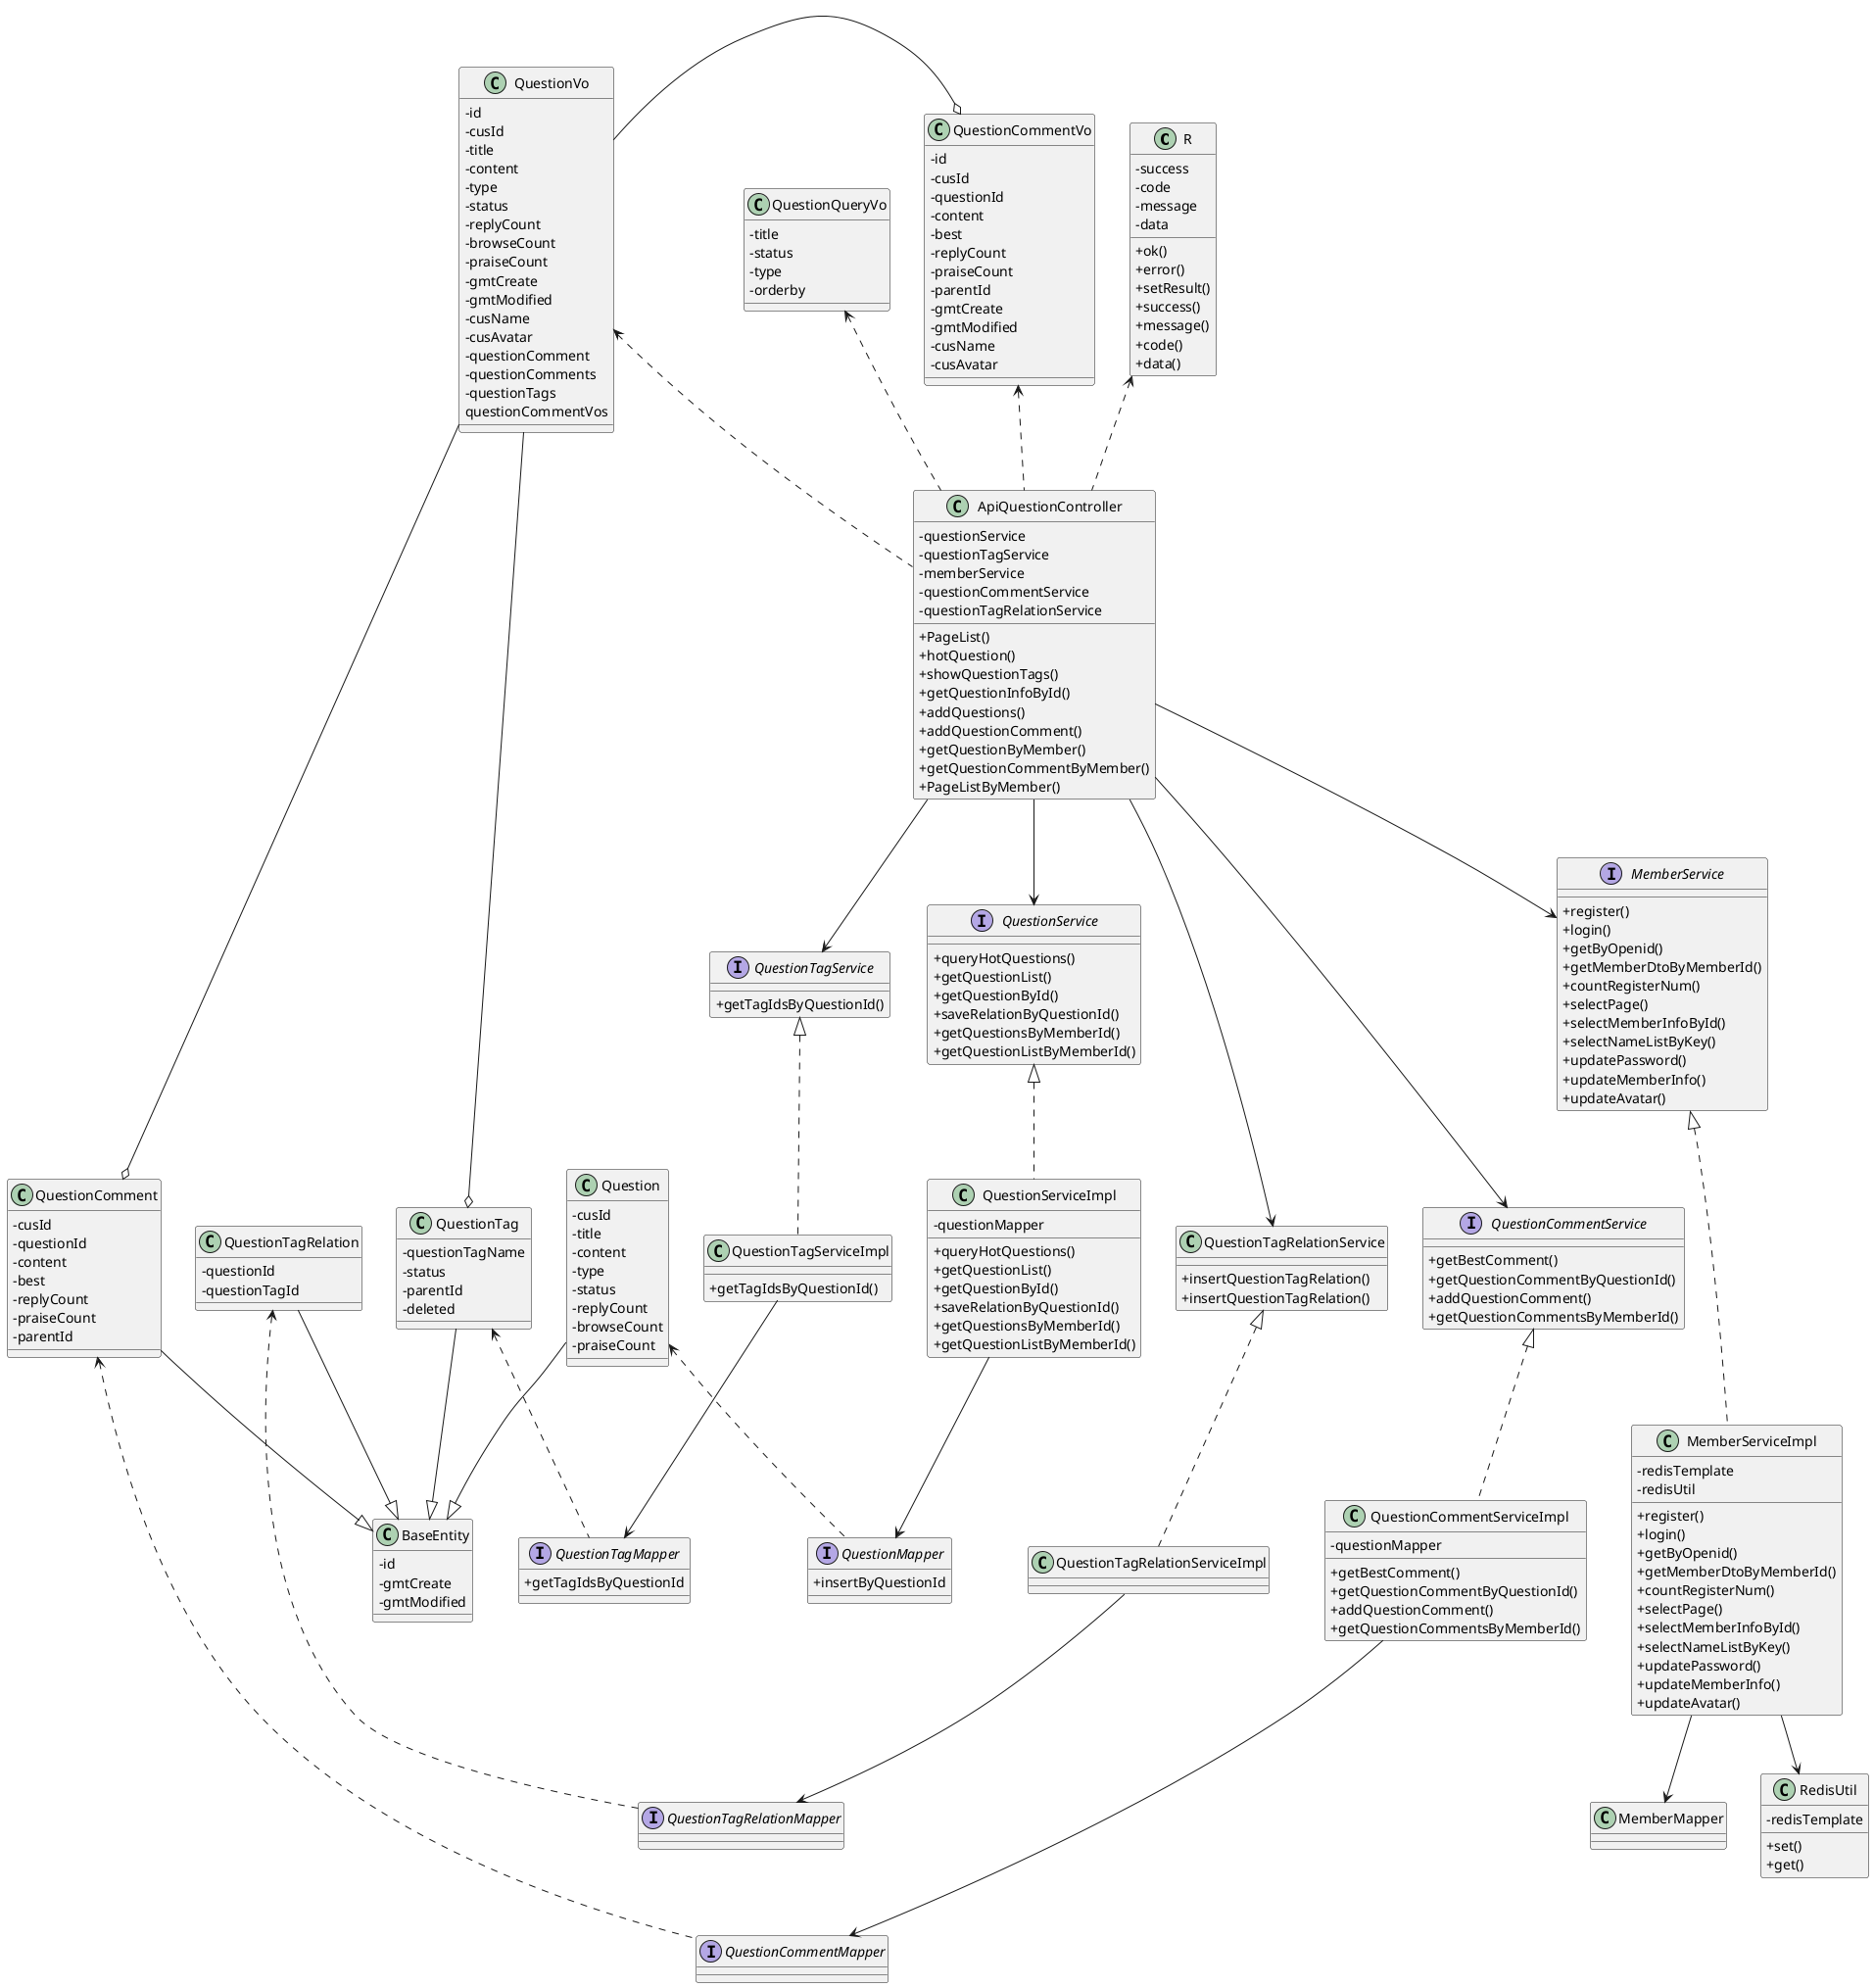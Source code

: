 @startuml
skinparam classAttributeIconSize 0

class R{
    -success
    -code
    -message
    -data
    +ok()
    +error()
    +setResult()
    +success()
    +message()
    +code()
    +data()
}

class BaseEntity{
    -id
    -gmtCreate
    -gmtModified
}

class ApiQuestionController{
    -questionService
    -questionTagService
    -memberService
    -questionCommentService
    -questionTagRelationService
    +PageList()
    +hotQuestion()
    +showQuestionTags()
    +getQuestionInfoById()
    +addQuestions()
    +addQuestionComment()
    +getQuestionByMember()
    +getQuestionCommentByMember()
    +PageListByMember()
}

interface QuestionService{
    +queryHotQuestions()
    +getQuestionList()
    +getQuestionById()
    +saveRelationByQuestionId()
    +getQuestionsByMemberId()
    +getQuestionListByMemberId()
}

interface QuestionCommentService{
    +getBestComment()
    +getQuestionCommentByQuestionId()
    +addQuestionComment()
    +getQuestionCommentsByMemberId()
}

interface QuestionTagRelationService{
    +insertQuestionTagRelation()
}
interface QuestionTagService{
    +getTagIdsByQuestionId()
}

interface MemberService{
    +register()
    +login()
    +getByOpenid()
    +getMemberDtoByMemberId()
    +countRegisterNum()
    +selectPage()
    +selectMemberInfoById()
    +selectNameListByKey()
    +updatePassword()
    +updateMemberInfo()
    +updateAvatar()
}

class QuestionServiceImpl{
    -questionMapper
    +queryHotQuestions()
    +getQuestionList()
    +getQuestionById()
    +saveRelationByQuestionId()
    +getQuestionsByMemberId()
    +getQuestionListByMemberId()
}

class QuestionCommentServiceImpl{
    -questionMapper
    +getBestComment()
    +getQuestionCommentByQuestionId()
    +addQuestionComment()
    +getQuestionCommentsByMemberId()
}

class QuestionTagRelationService{
    +insertQuestionTagRelation()
}
class QuestionTagServiceImpl{
    +getTagIdsByQuestionId()
}

class MemberServiceImpl{
    -redisTemplate
    -redisUtil
    +register()
    +login()
    +getByOpenid()
    +getMemberDtoByMemberId()
    +countRegisterNum()
    +selectPage()
    +selectMemberInfoById()
    +selectNameListByKey()
    +updatePassword()
    +updateMemberInfo()
    +updateAvatar()
}

class RedisUtil{
    -redisTemplate
    +set()
    +get()
}

interface QuestionCommentMapper{

}
interface QuestionMapper{
    +insertByQuestionId
}
interface QuestionTagMapper{
    +getTagIdsByQuestionId
}
interface QuestionTagRelationMapper{
}
class QuestionCommentVo{
    -id
    -cusId
    -questionId
    -content
    -best
    -replyCount
    -praiseCount
    -parentId
    -gmtCreate
    -gmtModified
    -cusName
    -cusAvatar
}
class QuestionQueryVo{
    -title
    -status
    -type
    -orderby
}
class QuestionVo{
    -id
    -cusId
    -title
    -content
    -type
    -status
    -replyCount
    -browseCount
    -praiseCount
    -gmtCreate
    -gmtModified
    -cusName
    -cusAvatar
    -questionComment
    -questionComments
    -questionTags
    questionCommentVos
}
class Question{
    -cusId
    -title
    -content
    -type
    -status
    -replyCount
    -browseCount
    -praiseCount
}
class QuestionTag{
    -questionTagName
    -status
    -parentId
    -deleted
}
class QuestionComment{
    -cusId
    -questionId
    -content
    -best
    -replyCount
    -praiseCount
    -parentId
}
class QuestionTagRelation{
    -questionId
    -questionTagId
}

R <.. ApiQuestionController
QuestionVo <.. ApiQuestionController
QuestionCommentVo <.. ApiQuestionController
QuestionQueryVo <.. ApiQuestionController

ApiQuestionController -->QuestionService
ApiQuestionController -->QuestionTagService
ApiQuestionController -->MemberService
ApiQuestionController --->QuestionCommentService
ApiQuestionController --->QuestionTagRelationService

QuestionService <|.. QuestionServiceImpl
QuestionTagService <|.. QuestionTagServiceImpl
MemberService <|... MemberServiceImpl
QuestionCommentService <|.. QuestionCommentServiceImpl
QuestionTagRelationService <|.. QuestionTagRelationServiceImpl

QuestionServiceImpl --> QuestionMapper
QuestionTagServiceImpl --> QuestionTagMapper
MemberServiceImpl --> RedisUtil
MemberServiceImpl-->MemberMapper
QuestionCommentServiceImpl ---> QuestionCommentMapper
QuestionTagRelationServiceImpl --> QuestionTagRelationMapper



Question <.. QuestionMapper
QuestionComment <.. QuestionCommentMapper
QuestionTag <. QuestionTagMapper
QuestionTagRelation <. QuestionTagRelationMapper


Question --|> BaseEntity
QuestionComment --|> BaseEntity
QuestionTag --|> BaseEntity
QuestionTagRelation --|> BaseEntity

QuestionVo -o QuestionComment
QuestionVo -o QuestionTag
QuestionVo -o QuestionCommentVo

@enduml